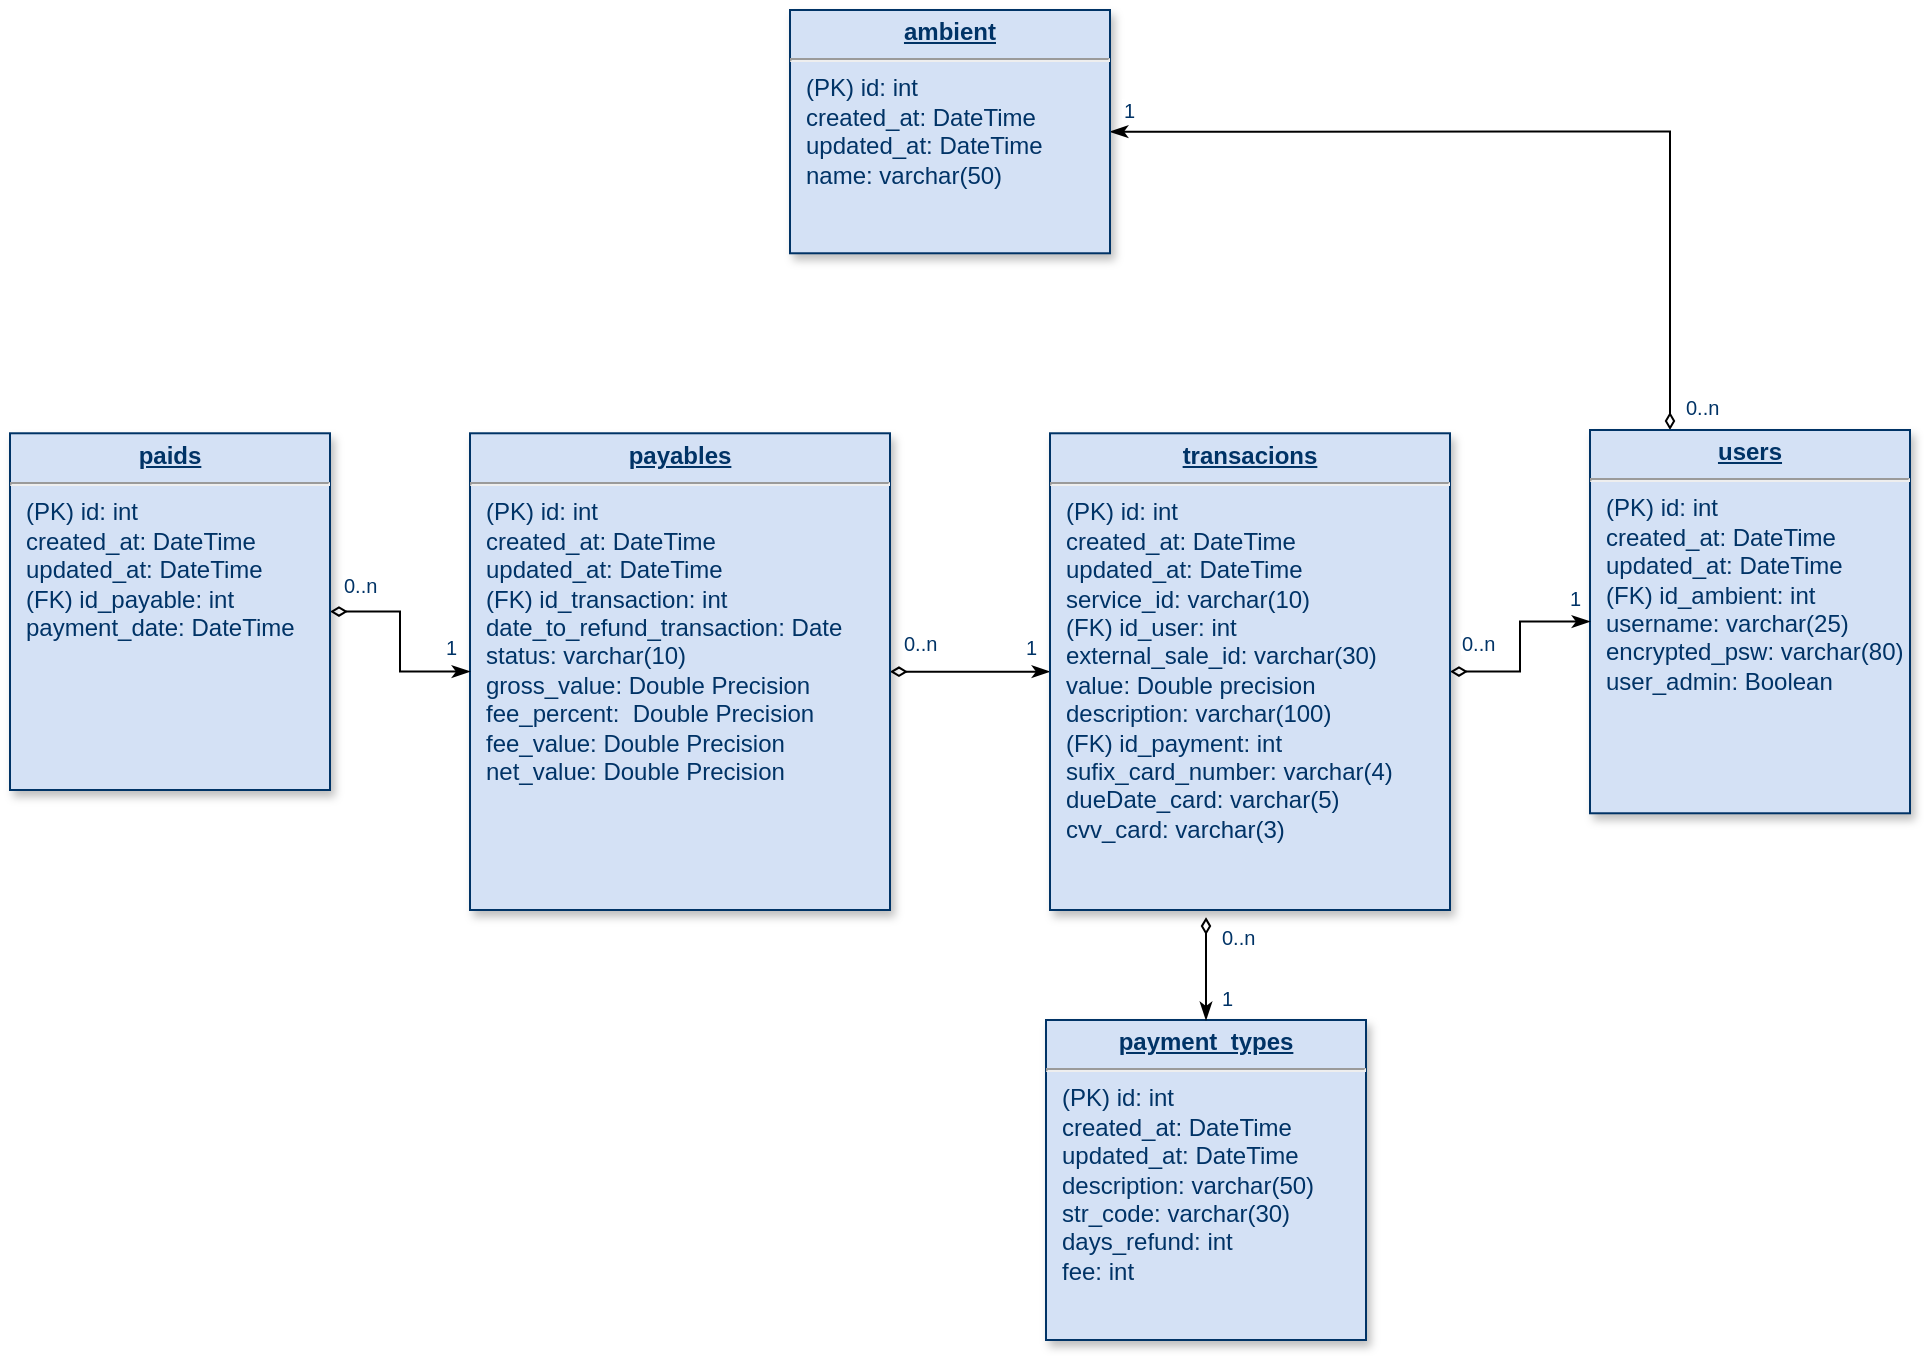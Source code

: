 <mxfile version="12.6.2" type="device"><diagram name="Page-1" id="efa7a0a1-bf9b-a30e-e6df-94a7791c09e9"><mxGraphModel dx="1934" dy="1570" grid="1" gridSize="10" guides="1" tooltips="1" connect="1" arrows="1" fold="1" page="1" pageScale="1" pageWidth="826" pageHeight="1169" background="#ffffff" math="0" shadow="0"><root><mxCell id="0"/><mxCell id="1" parent="0"/><mxCell id="4Z6Cmlhuo9CWwJeZlvk8-125" style="edgeStyle=orthogonalEdgeStyle;rounded=0;orthogonalLoop=1;jettySize=auto;html=1;exitX=0.25;exitY=0;exitDx=0;exitDy=0;entryX=1;entryY=0.5;entryDx=0;entryDy=0;startArrow=diamondThin;startFill=0;startSize=6;endArrow=classicThin;endFill=1;endSize=6;" parent="1" source="19" target="4Z6Cmlhuo9CWwJeZlvk8-124" edge="1"><mxGeometry relative="1" as="geometry"/></mxCell><mxCell id="19" value="&lt;p style=&quot;margin: 0px ; margin-top: 4px ; text-align: center ; text-decoration: underline&quot;&gt;&lt;strong&gt;users&lt;/strong&gt;&lt;/p&gt;&lt;hr&gt;&lt;p style=&quot;margin: 0px ; margin-left: 8px&quot;&gt;(PK) id: int&lt;br&gt;created_at: DateTime&lt;/p&gt;&lt;p style=&quot;margin: 0px ; margin-left: 8px&quot;&gt;updated_at: DateTime&lt;/p&gt;&lt;p style=&quot;margin: 0px ; margin-left: 8px&quot;&gt;(FK) id_ambient: int&lt;/p&gt;&lt;p style=&quot;margin: 0px ; margin-left: 8px&quot;&gt;username: varchar(25)&lt;/p&gt;&lt;p style=&quot;margin: 0px ; margin-left: 8px&quot;&gt;encrypted_psw: varchar(80)&lt;/p&gt;&lt;p style=&quot;margin: 0px ; margin-left: 8px&quot;&gt;user_admin: Boolean&lt;/p&gt;" style="verticalAlign=top;align=left;overflow=fill;fontSize=12;fontFamily=Helvetica;html=1;strokeColor=#003366;shadow=1;fillColor=#D4E1F5;fontColor=#003366" parent="1" vertex="1"><mxGeometry x="310" y="20" width="160" height="191.64" as="geometry"/></mxCell><mxCell id="21" value="&lt;p style=&quot;margin: 0px ; margin-top: 4px ; text-align: center ; text-decoration: underline&quot;&gt;&lt;strong&gt;payment_types&lt;/strong&gt;&lt;/p&gt;&lt;hr&gt;&lt;p style=&quot;margin: 0px ; margin-left: 8px&quot;&gt;(PK) id: int&lt;/p&gt;&lt;p style=&quot;margin: 0px 0px 0px 8px&quot;&gt;created_at: DateTime&lt;/p&gt;&lt;p style=&quot;margin: 0px 0px 0px 8px&quot;&gt;updated_at: DateTime&lt;/p&gt;&lt;p style=&quot;margin: 0px 0px 0px 8px&quot;&gt;description: varchar(50)&lt;/p&gt;&lt;p style=&quot;margin: 0px 0px 0px 8px&quot;&gt;str_code: varchar(30)&lt;/p&gt;&lt;p style=&quot;margin: 0px 0px 0px 8px&quot;&gt;days_refund: int&lt;/p&gt;&lt;p style=&quot;margin: 0px ; margin-left: 8px&quot;&gt;fee: int&lt;/p&gt;" style="verticalAlign=top;align=left;overflow=fill;fontSize=12;fontFamily=Helvetica;html=1;strokeColor=#003366;shadow=1;fillColor=#D4E1F5;fontColor=#003366" parent="1" vertex="1"><mxGeometry x="38.0" y="315.0" width="160" height="160" as="geometry"/></mxCell><mxCell id="4Z6Cmlhuo9CWwJeZlvk8-121" value="" style="edgeStyle=orthogonalEdgeStyle;rounded=0;orthogonalLoop=1;jettySize=auto;html=1;startArrow=diamondThin;startFill=0;startSize=6;endArrow=classicThin;endFill=1;endSize=6;" parent="1" source="23" target="25" edge="1"><mxGeometry relative="1" as="geometry"/></mxCell><mxCell id="23" value="&lt;p style=&quot;margin: 0px ; margin-top: 4px ; text-align: center ; text-decoration: underline&quot;&gt;&lt;strong&gt;payables&lt;/strong&gt;&lt;/p&gt;&lt;hr&gt;&lt;p style=&quot;margin: 0px ; margin-left: 8px&quot;&gt;(PK) id: int&lt;/p&gt;&lt;p style=&quot;margin: 0px 0px 0px 8px&quot;&gt;created_at: DateTime&lt;/p&gt;&lt;p style=&quot;margin: 0px 0px 0px 8px&quot;&gt;updated_at: DateTime&lt;/p&gt;&lt;p style=&quot;margin: 0px ; margin-left: 8px&quot;&gt;(FK) id_transaction:&lt;span&gt;&amp;nbsp;int&lt;/span&gt;&lt;/p&gt;&lt;p style=&quot;margin: 0px ; margin-left: 8px&quot;&gt;&lt;span&gt;date_to_refund_transaction: Date&lt;/span&gt;&lt;/p&gt;&lt;p style=&quot;margin: 0px ; margin-left: 8px&quot;&gt;&lt;span&gt;status: varchar(10)&lt;/span&gt;&lt;/p&gt;&lt;p style=&quot;margin: 0px ; margin-left: 8px&quot;&gt;&lt;span&gt;gross_value: Double Precision&lt;/span&gt;&lt;/p&gt;&lt;p style=&quot;margin: 0px ; margin-left: 8px&quot;&gt;&lt;span&gt;fee_percent:&amp;nbsp; Double Precision&lt;/span&gt;&lt;/p&gt;&lt;p style=&quot;margin: 0px ; margin-left: 8px&quot;&gt;&lt;span&gt;fee_value: Double Precision&lt;/span&gt;&lt;/p&gt;&lt;p style=&quot;margin: 0px ; margin-left: 8px&quot;&gt;&lt;span&gt;net_value: Double Precision&lt;/span&gt;&lt;/p&gt;&lt;p style=&quot;margin: 0px ; margin-left: 8px&quot;&gt;&lt;br&gt;&lt;/p&gt;&lt;p style=&quot;margin: 0px ; margin-left: 8px&quot;&gt;&lt;span style=&quot;color: rgba(0 , 0 , 0 , 0) ; font-family: monospace ; font-size: 0px&quot;&gt;%3CmxGraphModel%3E%3Croot%3E%3CmxCell%20id%3D%220%22%2F%3E%3CmxCell%20id%3D%221%22%20parent%3D%220%22%2F%3E%3CmxCell%20id%3D%222%22%20value%3D%220..n%22%20style%3D%22resizable%3D0%3Balign%3Dleft%3BverticalAlign%3Dtop%3BlabelBackgroundColor%3D%23ffffff%3BfontSize%3D10%3BstrokeColor%3D%23003366%3Bshadow%3D1%3BfillColor%3D%23D4E1F5%3BfontColor%3D%23003366%22%20connectable%3D%220%22%20vertex%3D%221%22%20parent%3D%221%22%3E%3CmxGeometry%20x%3D%22234.0%22%20y%3D%22114.575%22%20as%3D%22geometry%22%3E%3CmxPoint%20x%3D%2210%22%20as%3D%22offset%22%2F%3E%3C%2FmxGeometry%3E%3C%2FmxCell%3E%3C%2Froot%3E%3C%2FmxGraphModel%3E&lt;/span&gt;&lt;br&gt;&lt;/p&gt;" style="verticalAlign=top;align=left;overflow=fill;fontSize=12;fontFamily=Helvetica;html=1;strokeColor=#003366;shadow=1;fillColor=#D4E1F5;fontColor=#003366" parent="1" vertex="1"><mxGeometry x="-250" y="21.64" width="210" height="238.36" as="geometry"/></mxCell><mxCell id="4Z6Cmlhuo9CWwJeZlvk8-116" value="" style="edgeStyle=orthogonalEdgeStyle;rounded=0;orthogonalLoop=1;jettySize=auto;html=1;endArrow=classicThin;endFill=1;startArrow=diamondThin;startFill=0;" parent="1" source="25" target="19" edge="1"><mxGeometry relative="1" as="geometry"/></mxCell><mxCell id="25" value="&lt;p style=&quot;margin: 0px ; margin-top: 4px ; text-align: center ; text-decoration: underline&quot;&gt;&lt;b&gt;transacions&lt;/b&gt;&lt;/p&gt;&lt;hr&gt;&lt;p style=&quot;margin: 0px ; margin-left: 8px&quot;&gt;(PK) id: int&lt;/p&gt;&lt;p style=&quot;margin: 0px ; margin-left: 8px&quot;&gt;created_at: DateTime&lt;/p&gt;&lt;p style=&quot;margin: 0px ; margin-left: 8px&quot;&gt;updated_at: DateTime&lt;/p&gt;&lt;p style=&quot;margin: 0px ; margin-left: 8px&quot;&gt;service_id: varchar(10)&lt;/p&gt;&lt;p style=&quot;margin: 0px ; margin-left: 8px&quot;&gt;(FK) id_user&lt;span&gt;: int&lt;/span&gt;&lt;/p&gt;&lt;p style=&quot;margin: 0px ; margin-left: 8px&quot;&gt;external_sale_id: varchar(30)&lt;/p&gt;&lt;p style=&quot;margin: 0px ; margin-left: 8px&quot;&gt;value: Double precision&lt;/p&gt;&lt;p style=&quot;margin: 0px ; margin-left: 8px&quot;&gt;description: varchar(100)&lt;/p&gt;&lt;p style=&quot;margin: 0px ; margin-left: 8px&quot;&gt;(FK) id_payment&lt;span&gt;: int&lt;/span&gt;&lt;/p&gt;&lt;p style=&quot;margin: 0px ; margin-left: 8px&quot;&gt;sufix_card_number: varchar(4&lt;span&gt;)&lt;/span&gt;&lt;/p&gt;&lt;p style=&quot;margin: 0px ; margin-left: 8px&quot;&gt;&lt;span&gt;dueDate_card: varchar(5)&lt;/span&gt;&lt;/p&gt;&lt;p style=&quot;margin: 0px ; margin-left: 8px&quot;&gt;&lt;span&gt;cvv_card: varchar(3)&lt;/span&gt;&lt;/p&gt;&lt;p style=&quot;margin: 0px ; margin-left: 8px&quot;&gt;&lt;span&gt;&lt;br&gt;&lt;/span&gt;&lt;/p&gt;&lt;p style=&quot;margin: 0px ; margin-left: 8px&quot;&gt;&lt;span&gt;&lt;br&gt;&lt;/span&gt;&lt;/p&gt;&lt;p style=&quot;margin: 0px ; margin-left: 8px&quot;&gt;&lt;br&gt;&lt;/p&gt;&lt;p style=&quot;margin: 0px ; margin-left: 8px&quot;&gt;&lt;br&gt;&lt;/p&gt;" style="verticalAlign=top;align=left;overflow=fill;fontSize=12;fontFamily=Helvetica;html=1;strokeColor=#003366;shadow=1;fillColor=#D4E1F5;fontColor=#003366" parent="1" vertex="1"><mxGeometry x="40" y="21.64" width="200" height="238.36" as="geometry"/></mxCell><mxCell id="90" value="" style="endArrow=classicThin;endSize=6;startArrow=diamondThin;startSize=6;startFill=0;edgeStyle=orthogonalEdgeStyle;exitX=0.39;exitY=1.015;exitDx=0;exitDy=0;exitPerimeter=0;endFill=1;" parent="1" source="25" target="21" edge="1"><mxGeometry x="620" y="340" as="geometry"><mxPoint x="620" y="340" as="sourcePoint"/><mxPoint x="780" y="340" as="targetPoint"/></mxGeometry></mxCell><mxCell id="91" value="0..n" style="resizable=0;align=left;verticalAlign=top;labelBackgroundColor=#ffffff;fontSize=10;strokeColor=#003366;shadow=1;fillColor=#D4E1F5;fontColor=#003366" parent="90" connectable="0" vertex="1"><mxGeometry x="-1" relative="1" as="geometry"><mxPoint x="6" y="-2" as="offset"/></mxGeometry></mxCell><mxCell id="92" value="1" style="resizable=0;align=right;verticalAlign=top;labelBackgroundColor=#ffffff;fontSize=10;strokeColor=#003366;shadow=1;fillColor=#D4E1F5;fontColor=#003366" parent="90" connectable="0" vertex="1"><mxGeometry x="1" relative="1" as="geometry"><mxPoint x="15" y="-23.0" as="offset"/></mxGeometry></mxCell><mxCell id="4Z6Cmlhuo9CWwJeZlvk8-117" value="1" style="resizable=0;align=right;verticalAlign=top;labelBackgroundColor=#ffffff;fontSize=10;strokeColor=#003366;shadow=1;fillColor=#D4E1F5;fontColor=#003366" parent="1" connectable="0" vertex="1"><mxGeometry x="287" y="116.815" as="geometry"><mxPoint x="20" y="-25.0" as="offset"/></mxGeometry></mxCell><mxCell id="4Z6Cmlhuo9CWwJeZlvk8-118" value="0..n" style="resizable=0;align=left;verticalAlign=top;labelBackgroundColor=#ffffff;fontSize=10;strokeColor=#003366;shadow=1;fillColor=#D4E1F5;fontColor=#003366" parent="1" connectable="0" vertex="1"><mxGeometry x="234.0" y="114.575" as="geometry"><mxPoint x="10" as="offset"/></mxGeometry></mxCell><mxCell id="4Z6Cmlhuo9CWwJeZlvk8-128" value="" style="edgeStyle=orthogonalEdgeStyle;rounded=0;orthogonalLoop=1;jettySize=auto;html=1;startArrow=diamondThin;startFill=0;startSize=6;endArrow=classicThin;endFill=1;endSize=6;" parent="1" source="4Z6Cmlhuo9CWwJeZlvk8-120" target="23" edge="1"><mxGeometry relative="1" as="geometry"/></mxCell><mxCell id="4Z6Cmlhuo9CWwJeZlvk8-120" value="&lt;p style=&quot;margin: 0px ; margin-top: 4px ; text-align: center ; text-decoration: underline&quot;&gt;&lt;strong&gt;paids&lt;/strong&gt;&lt;/p&gt;&lt;hr&gt;&lt;p style=&quot;margin: 0px ; margin-left: 8px&quot;&gt;(PK) id: int&lt;/p&gt;&lt;p style=&quot;margin: 0px 0px 0px 8px&quot;&gt;created_at: DateTime&lt;/p&gt;&lt;p style=&quot;margin: 0px 0px 0px 8px&quot;&gt;updated_at: DateTime&lt;/p&gt;&lt;p style=&quot;margin: 0px 0px 0px 8px&quot;&gt;(FK) id_payable: int&lt;/p&gt;&lt;p style=&quot;margin: 0px 0px 0px 8px&quot;&gt;payment_date: DateTime&lt;/p&gt;&lt;p style=&quot;margin: 0px 0px 0px 8px&quot;&gt;&lt;span style=&quot;color: rgba(0 , 0 , 0 , 0) ; font-family: monospace ; font-size: 0px&quot;&gt;(F%3CmxGraphModel%3E%3Croot%3E%3CmxCell%20id%3D%220%22%2F%3E%3CmxCell%20id%3D%221%22%20parent%3D%220%22%2F%3E%3CmxCell%20id%3D%222%22%20value%3D%220..n%22%20style%3D%22resizable%3D0%3Balign%3Dleft%3BverticalAlign%3Dtop%3BlabelBackgroundColor%3D%23ffffff%3BfontSize%3D10%3BstrokeColor%3D%23003366%3Bshadow%3D1%3BfillColor%3D%23D4E1F5%3BfontColor%3D%23003366%22%20connectable%3D%220%22%20vertex%3D%221%22%20parent%3D%221%22%3E%3CmxGeometry%20x%3D%22234.0%22%20y%3D%22114.575%22%20as%3D%22geometry%22%3E%3CmxPoint%20x%3D%2210%22%20as%3D%22offset%22%2F%3E%3C%2FmxGeometry%3E%3C%2FmxCell%3E%3C%2Froot%3E%3C%2FmxGraphModel%3E&lt;/span&gt;&lt;br&gt;&lt;/p&gt;" style="verticalAlign=top;align=left;overflow=fill;fontSize=12;fontFamily=Helvetica;html=1;strokeColor=#003366;shadow=1;fillColor=#D4E1F5;fontColor=#003366" parent="1" vertex="1"><mxGeometry x="-480" y="21.64" width="160" height="178.36" as="geometry"/></mxCell><mxCell id="4Z6Cmlhuo9CWwJeZlvk8-122" value="1" style="resizable=0;align=right;verticalAlign=top;labelBackgroundColor=#ffffff;fontSize=10;strokeColor=#003366;shadow=1;fillColor=#D4E1F5;fontColor=#003366" parent="1" connectable="0" vertex="1"><mxGeometry x="15" y="141.575" as="geometry"><mxPoint x="20" y="-25.0" as="offset"/></mxGeometry></mxCell><mxCell id="4Z6Cmlhuo9CWwJeZlvk8-123" value="0..n" style="resizable=0;align=left;verticalAlign=top;labelBackgroundColor=#ffffff;fontSize=10;strokeColor=#003366;shadow=1;fillColor=#D4E1F5;fontColor=#003366" parent="1" connectable="0" vertex="1"><mxGeometry x="-45" y="114.575" as="geometry"><mxPoint x="10" as="offset"/></mxGeometry></mxCell><mxCell id="4Z6Cmlhuo9CWwJeZlvk8-124" value="&lt;p style=&quot;margin: 0px ; margin-top: 4px ; text-align: center ; text-decoration: underline&quot;&gt;&lt;strong&gt;ambient&lt;/strong&gt;&lt;/p&gt;&lt;hr&gt;&lt;p style=&quot;margin: 0px ; margin-left: 8px&quot;&gt;(PK) id: int&lt;br&gt;created_at: DateTime&lt;/p&gt;&lt;p style=&quot;margin: 0px ; margin-left: 8px&quot;&gt;updated_at: DateTime&lt;/p&gt;&lt;p style=&quot;margin: 0px ; margin-left: 8px&quot;&gt;name: varchar(50)&lt;/p&gt;" style="verticalAlign=top;align=left;overflow=fill;fontSize=12;fontFamily=Helvetica;html=1;strokeColor=#003366;shadow=1;fillColor=#D4E1F5;fontColor=#003366" parent="1" vertex="1"><mxGeometry x="-90" y="-190" width="160" height="121.64" as="geometry"/></mxCell><mxCell id="4Z6Cmlhuo9CWwJeZlvk8-126" value="1" style="resizable=0;align=right;verticalAlign=top;labelBackgroundColor=#ffffff;fontSize=10;strokeColor=#003366;shadow=1;fillColor=#D4E1F5;fontColor=#003366" parent="1" connectable="0" vertex="1"><mxGeometry x="64" y="-127.185" as="geometry"><mxPoint x="20" y="-25.0" as="offset"/></mxGeometry></mxCell><mxCell id="4Z6Cmlhuo9CWwJeZlvk8-127" value="0..n" style="resizable=0;align=left;verticalAlign=top;labelBackgroundColor=#ffffff;fontSize=10;strokeColor=#003366;shadow=1;fillColor=#D4E1F5;fontColor=#003366" parent="1" connectable="0" vertex="1"><mxGeometry x="346.0" y="-3.425" as="geometry"><mxPoint x="10" as="offset"/></mxGeometry></mxCell><mxCell id="4Z6Cmlhuo9CWwJeZlvk8-129" value="0..n" style="resizable=0;align=left;verticalAlign=top;labelBackgroundColor=#ffffff;fontSize=10;strokeColor=#003366;shadow=1;fillColor=#D4E1F5;fontColor=#003366" parent="1" connectable="0" vertex="1"><mxGeometry x="-325" y="85.575" as="geometry"><mxPoint x="10" as="offset"/></mxGeometry></mxCell><mxCell id="4Z6Cmlhuo9CWwJeZlvk8-130" value="1" style="resizable=0;align=right;verticalAlign=top;labelBackgroundColor=#ffffff;fontSize=10;strokeColor=#003366;shadow=1;fillColor=#D4E1F5;fontColor=#003366" parent="1" connectable="0" vertex="1"><mxGeometry x="-275" y="141.575" as="geometry"><mxPoint x="20" y="-25.0" as="offset"/></mxGeometry></mxCell></root></mxGraphModel></diagram></mxfile>